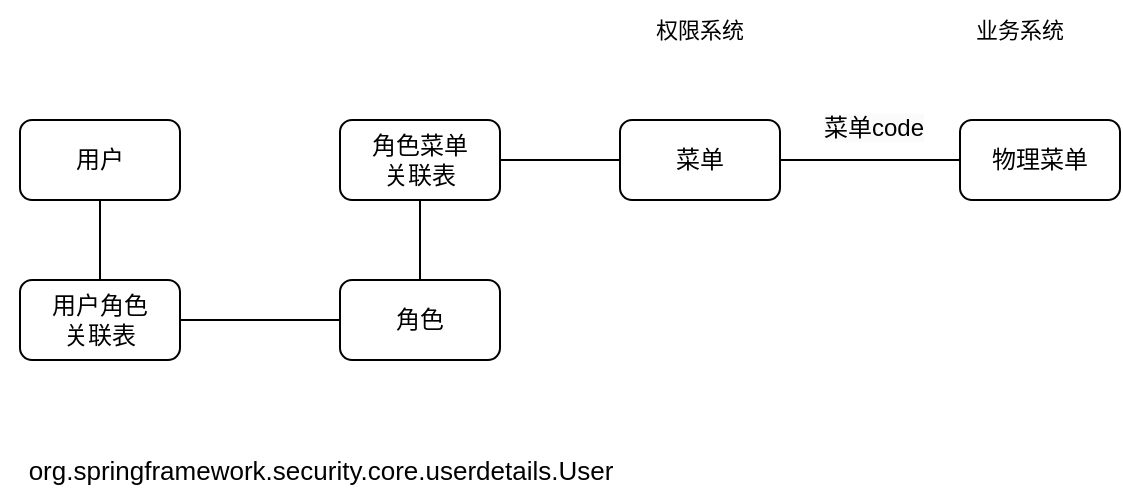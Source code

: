 <mxfile version="24.7.8">
  <diagram name="Page-1" id="LKpJMUkqRbipSFp4o-rf">
    <mxGraphModel dx="1306" dy="835" grid="1" gridSize="10" guides="1" tooltips="1" connect="1" arrows="1" fold="1" page="1" pageScale="1" pageWidth="827" pageHeight="1169" math="0" shadow="0">
      <root>
        <mxCell id="0" />
        <mxCell id="1" parent="0" />
        <mxCell id="9fF-mX0wHtHAVdHUmGia-3" value="" style="edgeStyle=orthogonalEdgeStyle;rounded=0;orthogonalLoop=1;jettySize=auto;html=1;endArrow=none;endFill=0;" edge="1" parent="1" source="9fF-mX0wHtHAVdHUmGia-1" target="9fF-mX0wHtHAVdHUmGia-2">
          <mxGeometry relative="1" as="geometry" />
        </mxCell>
        <mxCell id="9fF-mX0wHtHAVdHUmGia-1" value="用户" style="rounded=1;whiteSpace=wrap;html=1;" vertex="1" parent="1">
          <mxGeometry x="80" y="80" width="80" height="40" as="geometry" />
        </mxCell>
        <mxCell id="9fF-mX0wHtHAVdHUmGia-5" value="" style="edgeStyle=orthogonalEdgeStyle;rounded=0;orthogonalLoop=1;jettySize=auto;html=1;endArrow=none;endFill=0;" edge="1" parent="1" source="9fF-mX0wHtHAVdHUmGia-2" target="9fF-mX0wHtHAVdHUmGia-4">
          <mxGeometry relative="1" as="geometry" />
        </mxCell>
        <mxCell id="9fF-mX0wHtHAVdHUmGia-2" value="用户角色&lt;br&gt;关联表" style="rounded=1;whiteSpace=wrap;html=1;" vertex="1" parent="1">
          <mxGeometry x="80" y="160" width="80" height="40" as="geometry" />
        </mxCell>
        <mxCell id="9fF-mX0wHtHAVdHUmGia-7" value="" style="edgeStyle=orthogonalEdgeStyle;shape=connector;rounded=0;orthogonalLoop=1;jettySize=auto;html=1;strokeColor=default;align=center;verticalAlign=middle;fontFamily=Helvetica;fontSize=11;fontColor=default;labelBackgroundColor=default;endArrow=none;endFill=0;" edge="1" parent="1" source="9fF-mX0wHtHAVdHUmGia-4" target="9fF-mX0wHtHAVdHUmGia-6">
          <mxGeometry relative="1" as="geometry" />
        </mxCell>
        <mxCell id="9fF-mX0wHtHAVdHUmGia-10" value="" style="edgeStyle=orthogonalEdgeStyle;shape=connector;rounded=0;orthogonalLoop=1;jettySize=auto;html=1;strokeColor=default;align=center;verticalAlign=middle;fontFamily=Helvetica;fontSize=11;fontColor=default;labelBackgroundColor=default;endArrow=none;endFill=0;" edge="1" parent="1" source="9fF-mX0wHtHAVdHUmGia-4" target="9fF-mX0wHtHAVdHUmGia-2">
          <mxGeometry relative="1" as="geometry" />
        </mxCell>
        <mxCell id="9fF-mX0wHtHAVdHUmGia-4" value="角色" style="rounded=1;whiteSpace=wrap;html=1;" vertex="1" parent="1">
          <mxGeometry x="240" y="160" width="80" height="40" as="geometry" />
        </mxCell>
        <mxCell id="9fF-mX0wHtHAVdHUmGia-9" value="" style="edgeStyle=orthogonalEdgeStyle;shape=connector;rounded=0;orthogonalLoop=1;jettySize=auto;html=1;strokeColor=default;align=center;verticalAlign=middle;fontFamily=Helvetica;fontSize=11;fontColor=default;labelBackgroundColor=default;endArrow=none;endFill=0;" edge="1" parent="1" source="9fF-mX0wHtHAVdHUmGia-6" target="9fF-mX0wHtHAVdHUmGia-8">
          <mxGeometry relative="1" as="geometry" />
        </mxCell>
        <mxCell id="9fF-mX0wHtHAVdHUmGia-6" value="角色菜单&lt;br&gt;关联表" style="rounded=1;whiteSpace=wrap;html=1;" vertex="1" parent="1">
          <mxGeometry x="240" y="80" width="80" height="40" as="geometry" />
        </mxCell>
        <mxCell id="9fF-mX0wHtHAVdHUmGia-12" value="" style="edgeStyle=orthogonalEdgeStyle;shape=connector;rounded=0;orthogonalLoop=1;jettySize=auto;html=1;strokeColor=default;align=center;verticalAlign=middle;fontFamily=Helvetica;fontSize=11;fontColor=default;labelBackgroundColor=default;endArrow=none;endFill=0;" edge="1" parent="1" source="9fF-mX0wHtHAVdHUmGia-8" target="9fF-mX0wHtHAVdHUmGia-11">
          <mxGeometry relative="1" as="geometry" />
        </mxCell>
        <mxCell id="9fF-mX0wHtHAVdHUmGia-8" value="菜单" style="rounded=1;whiteSpace=wrap;html=1;" vertex="1" parent="1">
          <mxGeometry x="380" y="80" width="80" height="40" as="geometry" />
        </mxCell>
        <mxCell id="9fF-mX0wHtHAVdHUmGia-11" value="物理菜单" style="rounded=1;whiteSpace=wrap;html=1;" vertex="1" parent="1">
          <mxGeometry x="550" y="80" width="80" height="40" as="geometry" />
        </mxCell>
        <mxCell id="9fF-mX0wHtHAVdHUmGia-13" value="权限系统" style="text;html=1;align=center;verticalAlign=middle;whiteSpace=wrap;rounded=0;fontFamily=Helvetica;fontSize=11;fontColor=default;labelBackgroundColor=default;" vertex="1" parent="1">
          <mxGeometry x="390" y="20" width="60" height="30" as="geometry" />
        </mxCell>
        <mxCell id="9fF-mX0wHtHAVdHUmGia-14" value="业务系统" style="text;html=1;align=center;verticalAlign=middle;whiteSpace=wrap;rounded=0;fontFamily=Helvetica;fontSize=11;fontColor=default;labelBackgroundColor=default;" vertex="1" parent="1">
          <mxGeometry x="550" y="20" width="60" height="30" as="geometry" />
        </mxCell>
        <mxCell id="9fF-mX0wHtHAVdHUmGia-15" value="&lt;span style=&quot;color: rgb(0, 0, 0); font-family: Helvetica; font-size: 12px; font-style: normal; font-variant-ligatures: normal; font-variant-caps: normal; font-weight: 400; letter-spacing: normal; orphans: 2; text-align: center; text-indent: 0px; text-transform: none; widows: 2; word-spacing: 0px; -webkit-text-stroke-width: 0px; white-space: normal; background-color: rgb(251, 251, 251); text-decoration-thickness: initial; text-decoration-style: initial; text-decoration-color: initial; display: inline !important; float: none;&quot;&gt;菜单code&lt;/span&gt;" style="text;whiteSpace=wrap;html=1;fontFamily=Helvetica;fontSize=11;fontColor=default;labelBackgroundColor=default;" vertex="1" parent="1">
          <mxGeometry x="480" y="70" width="60" height="40" as="geometry" />
        </mxCell>
        <mxCell id="9fF-mX0wHtHAVdHUmGia-17" value="&lt;font style=&quot;font-size: 13px;&quot;&gt;org.springframework.security.core.userdetails.User&lt;/font&gt;" style="text;html=1;align=center;verticalAlign=middle;resizable=0;points=[];autosize=1;strokeColor=none;fillColor=none;fontFamily=Helvetica;fontSize=11;fontColor=default;labelBackgroundColor=default;" vertex="1" parent="1">
          <mxGeometry x="70" y="240" width="320" height="30" as="geometry" />
        </mxCell>
      </root>
    </mxGraphModel>
  </diagram>
</mxfile>

